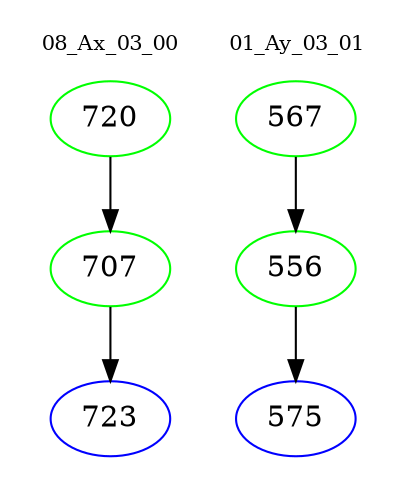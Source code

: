 digraph{
subgraph cluster_0 {
color = white
label = "08_Ax_03_00";
fontsize=10;
T0_720 [label="720", color="green"]
T0_720 -> T0_707 [color="black"]
T0_707 [label="707", color="green"]
T0_707 -> T0_723 [color="black"]
T0_723 [label="723", color="blue"]
}
subgraph cluster_1 {
color = white
label = "01_Ay_03_01";
fontsize=10;
T1_567 [label="567", color="green"]
T1_567 -> T1_556 [color="black"]
T1_556 [label="556", color="green"]
T1_556 -> T1_575 [color="black"]
T1_575 [label="575", color="blue"]
}
}
